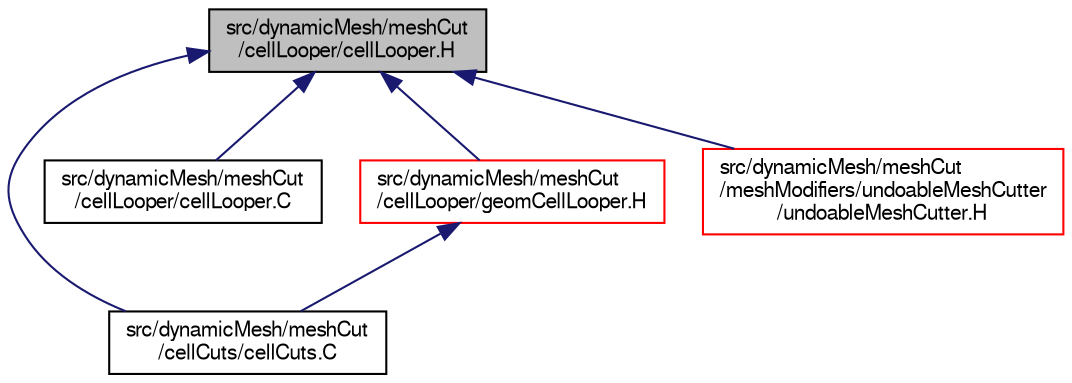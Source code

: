 digraph "src/dynamicMesh/meshCut/cellLooper/cellLooper.H"
{
  bgcolor="transparent";
  edge [fontname="FreeSans",fontsize="10",labelfontname="FreeSans",labelfontsize="10"];
  node [fontname="FreeSans",fontsize="10",shape=record];
  Node221 [label="src/dynamicMesh/meshCut\l/cellLooper/cellLooper.H",height=0.2,width=0.4,color="black", fillcolor="grey75", style="filled", fontcolor="black"];
  Node221 -> Node222 [dir="back",color="midnightblue",fontsize="10",style="solid",fontname="FreeSans"];
  Node222 [label="src/dynamicMesh/meshCut\l/cellCuts/cellCuts.C",height=0.2,width=0.4,color="black",URL="$a00449.html"];
  Node221 -> Node223 [dir="back",color="midnightblue",fontsize="10",style="solid",fontname="FreeSans"];
  Node223 [label="src/dynamicMesh/meshCut\l/cellLooper/cellLooper.C",height=0.2,width=0.4,color="black",URL="$a00455.html"];
  Node221 -> Node224 [dir="back",color="midnightblue",fontsize="10",style="solid",fontname="FreeSans"];
  Node224 [label="src/dynamicMesh/meshCut\l/cellLooper/geomCellLooper.H",height=0.2,width=0.4,color="red",URL="$a00464.html"];
  Node224 -> Node222 [dir="back",color="midnightblue",fontsize="10",style="solid",fontname="FreeSans"];
  Node221 -> Node231 [dir="back",color="midnightblue",fontsize="10",style="solid",fontname="FreeSans"];
  Node231 [label="src/dynamicMesh/meshCut\l/meshModifiers/undoableMeshCutter\l/undoableMeshCutter.H",height=0.2,width=0.4,color="red",URL="$a00533.html"];
}
